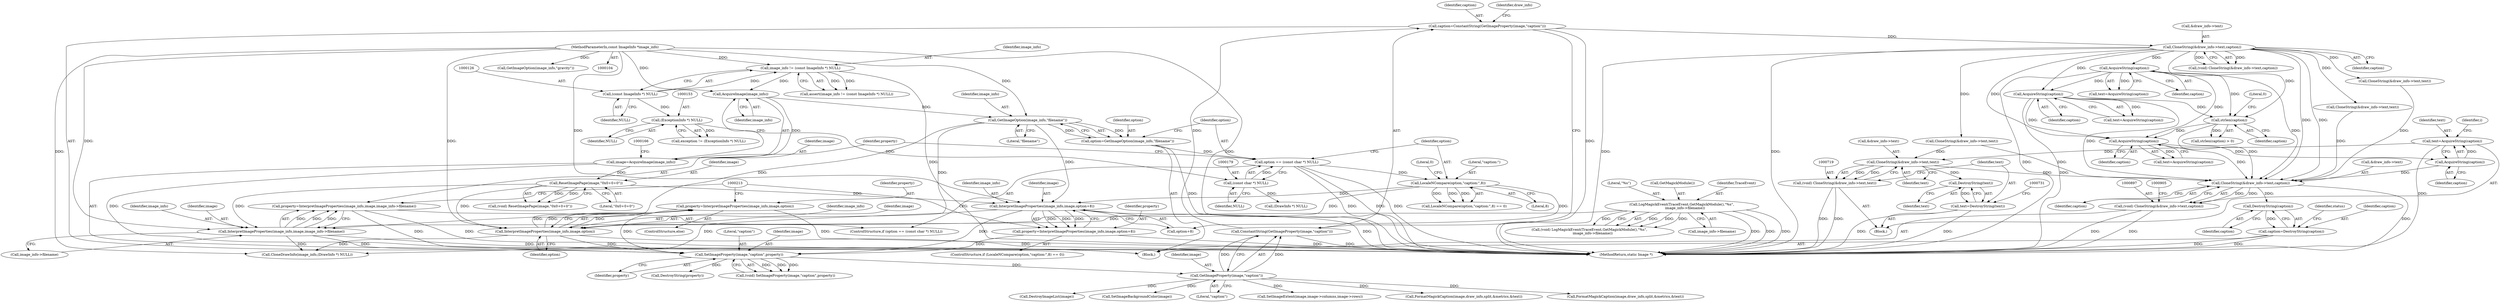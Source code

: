 digraph "0_ImageMagick_aeff00de228bc5a158c2a975ab47845d8a1db456@pointer" {
"1000704" [label="(Call,text=AcquireString(caption))"];
"1000706" [label="(Call,AcquireString(caption))"];
"1000537" [label="(Call,AcquireString(caption))"];
"1000279" [label="(Call,AcquireString(caption))"];
"1000237" [label="(Call,CloneString(&draw_info->text,caption))"];
"1000222" [label="(Call,caption=ConstantString(GetImageProperty(image,\"caption\")))"];
"1000224" [label="(Call,ConstantString(GetImageProperty(image,\"caption\")))"];
"1000225" [label="(Call,GetImageProperty(image,\"caption\"))"];
"1000214" [label="(Call,SetImageProperty(image,\"caption\",property))"];
"1000199" [label="(Call,InterpretImageProperties(image_info,image,option+8))"];
"1000172" [label="(Call,GetImageOption(image_info,\"filename\"))"];
"1000163" [label="(Call,AcquireImage(image_info))"];
"1000123" [label="(Call,image_info != (const ImageInfo *) NULL)"];
"1000105" [label="(MethodParameterIn,const ImageInfo *image_info)"];
"1000125" [label="(Call,(const ImageInfo *) NULL)"];
"1000167" [label="(Call,ResetImagePage(image,\"0x0+0+0\"))"];
"1000161" [label="(Call,image=AcquireImage(image_info))"];
"1000192" [label="(Call,LocaleNCompare(option,\"caption:\",8))"];
"1000176" [label="(Call,option == (const char *) NULL)"];
"1000170" [label="(Call,option=GetImageOption(image_info,\"filename\"))"];
"1000178" [label="(Call,(const char *) NULL)"];
"1000152" [label="(Call,(ExceptionInfo *) NULL)"];
"1000183" [label="(Call,InterpretImageProperties(image_info,image,image_info->filename))"];
"1000142" [label="(Call,LogMagickEvent(TraceEvent,GetMagickModule(),\"%s\",\n      image_info->filename))"];
"1000208" [label="(Call,InterpretImageProperties(image_info,image,option))"];
"1000181" [label="(Call,property=InterpretImageProperties(image_info,image,image_info->filename))"];
"1000206" [label="(Call,property=InterpretImageProperties(image_info,image,option))"];
"1000197" [label="(Call,property=InterpretImageProperties(image_info,image,option+8))"];
"1000522" [label="(Call,strlen(caption))"];
"1000370" [label="(Call,AcquireString(caption))"];
"1000720" [label="(Call,CloneString(&draw_info->text,text))"];
"1000718" [label="(Call,(void) CloneString(&draw_info->text,text))"];
"1000728" [label="(Call,DestroyString(text))"];
"1000726" [label="(Call,text=DestroyString(text))"];
"1000898" [label="(Call,CloneString(&draw_info->text,caption))"];
"1000896" [label="(Call,(void) CloneString(&draw_info->text,caption))"];
"1000983" [label="(Call,DestroyString(caption))"];
"1000981" [label="(Call,caption=DestroyString(caption))"];
"1000984" [label="(Identifier,caption)"];
"1000199" [label="(Call,InterpretImageProperties(image_info,image,option+8))"];
"1000235" [label="(Call,(void) CloneString(&draw_info->text,caption))"];
"1000197" [label="(Call,property=InterpretImageProperties(image_info,image,option+8))"];
"1000371" [label="(Identifier,caption)"];
"1000180" [label="(Identifier,NULL)"];
"1000551" [label="(Call,CloneString(&draw_info->text,text))"];
"1000898" [label="(Call,CloneString(&draw_info->text,caption))"];
"1000127" [label="(Identifier,NULL)"];
"1000293" [label="(Call,CloneString(&draw_info->text,text))"];
"1000207" [label="(Identifier,property)"];
"1000896" [label="(Call,(void) CloneString(&draw_info->text,caption))"];
"1000230" [label="(Call,CloneDrawInfo(image_info,(DrawInfo *) NULL))"];
"1000191" [label="(Call,LocaleNCompare(option,\"caption:\",8) == 0)"];
"1000694" [label="(Block,)"];
"1000487" [label="(Call,DestroyImageList(image))"];
"1000176" [label="(Call,option == (const char *) NULL)"];
"1000899" [label="(Call,&draw_info->text)"];
"1000175" [label="(ControlStructure,if (option == (const char *) NULL))"];
"1000161" [label="(Call,image=AcquireImage(image_info))"];
"1000491" [label="(Call,SetImageBackgroundColor(image))"];
"1000122" [label="(Call,assert(image_info != (const ImageInfo *) NULL))"];
"1000154" [label="(Identifier,NULL)"];
"1000162" [label="(Identifier,image)"];
"1000726" [label="(Call,text=DestroyString(text))"];
"1000226" [label="(Identifier,image)"];
"1000206" [label="(Call,property=InterpretImageProperties(image_info,image,option))"];
"1000277" [label="(Call,text=AcquireString(caption))"];
"1000705" [label="(Identifier,text)"];
"1000125" [label="(Call,(const ImageInfo *) NULL)"];
"1000182" [label="(Identifier,property)"];
"1000232" [label="(Call,(DrawInfo *) NULL)"];
"1000144" [label="(Call,GetMagickModule())"];
"1000212" [label="(Call,(void) SetImageProperty(image,\"caption\",property))"];
"1000205" [label="(ControlStructure,else)"];
"1000174" [label="(Literal,\"filename\")"];
"1000178" [label="(Call,(const char *) NULL)"];
"1000983" [label="(Call,DestroyString(caption))"];
"1000173" [label="(Identifier,image_info)"];
"1001001" [label="(MethodReturn,static Image *)"];
"1000150" [label="(Call,exception != (ExceptionInfo *) NULL)"];
"1000370" [label="(Call,AcquireString(caption))"];
"1000227" [label="(Literal,\"caption\")"];
"1000216" [label="(Literal,\"caption\")"];
"1000200" [label="(Identifier,image_info)"];
"1000165" [label="(Call,(void) ResetImagePage(image,\"0x0+0+0\"))"];
"1000238" [label="(Call,&draw_info->text)"];
"1000224" [label="(Call,ConstantString(GetImageProperty(image,\"caption\")))"];
"1000222" [label="(Call,caption=ConstantString(GetImageProperty(image,\"caption\")))"];
"1000172" [label="(Call,GetImageOption(image_info,\"filename\"))"];
"1000217" [label="(Identifier,property)"];
"1000535" [label="(Call,text=AcquireString(caption))"];
"1000280" [label="(Identifier,caption)"];
"1000201" [label="(Identifier,image)"];
"1000209" [label="(Identifier,image_info)"];
"1000169" [label="(Literal,\"0x0+0+0\")"];
"1000164" [label="(Identifier,image_info)"];
"1000143" [label="(Identifier,TraceEvent)"];
"1000521" [label="(Call,strlen(caption) > 0)"];
"1000105" [label="(MethodParameterIn,const ImageInfo *image_info)"];
"1000140" [label="(Call,(void) LogMagickEvent(TraceEvent,GetMagickModule(),\"%s\",\n      image_info->filename))"];
"1000184" [label="(Identifier,image_info)"];
"1000142" [label="(Call,LogMagickEvent(TraceEvent,GetMagickModule(),\"%s\",\n      image_info->filename))"];
"1000463" [label="(Call,SetImageExtent(image,image->columns,image->rows))"];
"1000279" [label="(Call,AcquireString(caption))"];
"1000368" [label="(Call,text=AcquireString(caption))"];
"1000237" [label="(Call,CloneString(&draw_info->text,caption))"];
"1000537" [label="(Call,AcquireString(caption))"];
"1000982" [label="(Identifier,caption)"];
"1000193" [label="(Identifier,option)"];
"1000190" [label="(ControlStructure,if (LocaleNCompare(option,\"caption:\",8) == 0))"];
"1000186" [label="(Call,image_info->filename)"];
"1000208" [label="(Call,InterpretImageProperties(image_info,image,option))"];
"1000211" [label="(Identifier,option)"];
"1000704" [label="(Call,text=AcquireString(caption))"];
"1000721" [label="(Call,&draw_info->text)"];
"1000198" [label="(Identifier,property)"];
"1000192" [label="(Call,LocaleNCompare(option,\"caption:\",8))"];
"1000183" [label="(Call,InterpretImageProperties(image_info,image,image_info->filename))"];
"1000195" [label="(Literal,8)"];
"1000210" [label="(Identifier,image)"];
"1000718" [label="(Call,(void) CloneString(&draw_info->text,text))"];
"1000725" [label="(Identifier,text)"];
"1000107" [label="(Block,)"];
"1000214" [label="(Call,SetImageProperty(image,\"caption\",property))"];
"1000185" [label="(Identifier,image)"];
"1000177" [label="(Identifier,option)"];
"1000706" [label="(Call,AcquireString(caption))"];
"1000720" [label="(Call,CloneString(&draw_info->text,text))"];
"1000202" [label="(Call,option+8)"];
"1000171" [label="(Identifier,option)"];
"1000709" [label="(Identifier,i)"];
"1000146" [label="(Call,image_info->filename)"];
"1000729" [label="(Identifier,text)"];
"1000283" [label="(Call,FormatMagickCaption(image,draw_info,split,&metrics,&text))"];
"1000220" [label="(Call,DestroyString(property))"];
"1000727" [label="(Identifier,text)"];
"1000987" [label="(Identifier,status)"];
"1000170" [label="(Call,option=GetImageOption(image_info,\"filename\"))"];
"1000145" [label="(Literal,\"%s\")"];
"1000163" [label="(Call,AcquireImage(image_info))"];
"1000223" [label="(Identifier,caption)"];
"1000242" [label="(Identifier,caption)"];
"1000167" [label="(Call,ResetImagePage(image,\"0x0+0+0\"))"];
"1000194" [label="(Literal,\"caption:\")"];
"1000196" [label="(Literal,0)"];
"1000225" [label="(Call,GetImageProperty(image,\"caption\"))"];
"1000124" [label="(Identifier,image_info)"];
"1000123" [label="(Call,image_info != (const ImageInfo *) NULL)"];
"1000522" [label="(Call,strlen(caption))"];
"1000168" [label="(Identifier,image)"];
"1000152" [label="(Call,(ExceptionInfo *) NULL)"];
"1000728" [label="(Call,DestroyString(text))"];
"1000707" [label="(Identifier,caption)"];
"1000903" [label="(Identifier,caption)"];
"1000524" [label="(Literal,0)"];
"1000538" [label="(Identifier,caption)"];
"1000181" [label="(Call,property=InterpretImageProperties(image_info,image,image_info->filename))"];
"1000245" [label="(Call,GetImageOption(image_info,\"gravity\"))"];
"1000384" [label="(Call,CloneString(&draw_info->text,text))"];
"1000523" [label="(Identifier,caption)"];
"1000981" [label="(Call,caption=DestroyString(caption))"];
"1000215" [label="(Identifier,image)"];
"1000229" [label="(Identifier,draw_info)"];
"1000374" [label="(Call,FormatMagickCaption(image,draw_info,split,&metrics,&text))"];
"1000704" -> "1000694"  [label="AST: "];
"1000704" -> "1000706"  [label="CFG: "];
"1000705" -> "1000704"  [label="AST: "];
"1000706" -> "1000704"  [label="AST: "];
"1000709" -> "1000704"  [label="CFG: "];
"1000704" -> "1001001"  [label="DDG: "];
"1000706" -> "1000704"  [label="DDG: "];
"1000704" -> "1000720"  [label="DDG: "];
"1000706" -> "1000707"  [label="CFG: "];
"1000707" -> "1000706"  [label="AST: "];
"1000537" -> "1000706"  [label="DDG: "];
"1000706" -> "1000898"  [label="DDG: "];
"1000537" -> "1000535"  [label="AST: "];
"1000537" -> "1000538"  [label="CFG: "];
"1000538" -> "1000537"  [label="AST: "];
"1000535" -> "1000537"  [label="CFG: "];
"1000537" -> "1000535"  [label="DDG: "];
"1000279" -> "1000537"  [label="DDG: "];
"1000522" -> "1000537"  [label="DDG: "];
"1000237" -> "1000537"  [label="DDG: "];
"1000370" -> "1000537"  [label="DDG: "];
"1000537" -> "1000898"  [label="DDG: "];
"1000279" -> "1000277"  [label="AST: "];
"1000279" -> "1000280"  [label="CFG: "];
"1000280" -> "1000279"  [label="AST: "];
"1000277" -> "1000279"  [label="CFG: "];
"1000279" -> "1001001"  [label="DDG: "];
"1000279" -> "1000277"  [label="DDG: "];
"1000237" -> "1000279"  [label="DDG: "];
"1000279" -> "1000370"  [label="DDG: "];
"1000279" -> "1000522"  [label="DDG: "];
"1000279" -> "1000898"  [label="DDG: "];
"1000237" -> "1000235"  [label="AST: "];
"1000237" -> "1000242"  [label="CFG: "];
"1000238" -> "1000237"  [label="AST: "];
"1000242" -> "1000237"  [label="AST: "];
"1000235" -> "1000237"  [label="CFG: "];
"1000237" -> "1001001"  [label="DDG: "];
"1000237" -> "1001001"  [label="DDG: "];
"1000237" -> "1000235"  [label="DDG: "];
"1000237" -> "1000235"  [label="DDG: "];
"1000222" -> "1000237"  [label="DDG: "];
"1000237" -> "1000293"  [label="DDG: "];
"1000237" -> "1000370"  [label="DDG: "];
"1000237" -> "1000384"  [label="DDG: "];
"1000237" -> "1000522"  [label="DDG: "];
"1000237" -> "1000551"  [label="DDG: "];
"1000237" -> "1000898"  [label="DDG: "];
"1000237" -> "1000898"  [label="DDG: "];
"1000222" -> "1000107"  [label="AST: "];
"1000222" -> "1000224"  [label="CFG: "];
"1000223" -> "1000222"  [label="AST: "];
"1000224" -> "1000222"  [label="AST: "];
"1000229" -> "1000222"  [label="CFG: "];
"1000222" -> "1001001"  [label="DDG: "];
"1000224" -> "1000222"  [label="DDG: "];
"1000224" -> "1000225"  [label="CFG: "];
"1000225" -> "1000224"  [label="AST: "];
"1000224" -> "1001001"  [label="DDG: "];
"1000225" -> "1000224"  [label="DDG: "];
"1000225" -> "1000224"  [label="DDG: "];
"1000225" -> "1000227"  [label="CFG: "];
"1000226" -> "1000225"  [label="AST: "];
"1000227" -> "1000225"  [label="AST: "];
"1000214" -> "1000225"  [label="DDG: "];
"1000225" -> "1000283"  [label="DDG: "];
"1000225" -> "1000374"  [label="DDG: "];
"1000225" -> "1000463"  [label="DDG: "];
"1000225" -> "1000487"  [label="DDG: "];
"1000225" -> "1000491"  [label="DDG: "];
"1000214" -> "1000212"  [label="AST: "];
"1000214" -> "1000217"  [label="CFG: "];
"1000215" -> "1000214"  [label="AST: "];
"1000216" -> "1000214"  [label="AST: "];
"1000217" -> "1000214"  [label="AST: "];
"1000212" -> "1000214"  [label="CFG: "];
"1000214" -> "1000212"  [label="DDG: "];
"1000214" -> "1000212"  [label="DDG: "];
"1000214" -> "1000212"  [label="DDG: "];
"1000199" -> "1000214"  [label="DDG: "];
"1000183" -> "1000214"  [label="DDG: "];
"1000208" -> "1000214"  [label="DDG: "];
"1000181" -> "1000214"  [label="DDG: "];
"1000206" -> "1000214"  [label="DDG: "];
"1000197" -> "1000214"  [label="DDG: "];
"1000214" -> "1000220"  [label="DDG: "];
"1000199" -> "1000197"  [label="AST: "];
"1000199" -> "1000202"  [label="CFG: "];
"1000200" -> "1000199"  [label="AST: "];
"1000201" -> "1000199"  [label="AST: "];
"1000202" -> "1000199"  [label="AST: "];
"1000197" -> "1000199"  [label="CFG: "];
"1000199" -> "1001001"  [label="DDG: "];
"1000199" -> "1000197"  [label="DDG: "];
"1000199" -> "1000197"  [label="DDG: "];
"1000199" -> "1000197"  [label="DDG: "];
"1000172" -> "1000199"  [label="DDG: "];
"1000105" -> "1000199"  [label="DDG: "];
"1000167" -> "1000199"  [label="DDG: "];
"1000192" -> "1000199"  [label="DDG: "];
"1000199" -> "1000230"  [label="DDG: "];
"1000172" -> "1000170"  [label="AST: "];
"1000172" -> "1000174"  [label="CFG: "];
"1000173" -> "1000172"  [label="AST: "];
"1000174" -> "1000172"  [label="AST: "];
"1000170" -> "1000172"  [label="CFG: "];
"1000172" -> "1000170"  [label="DDG: "];
"1000172" -> "1000170"  [label="DDG: "];
"1000163" -> "1000172"  [label="DDG: "];
"1000105" -> "1000172"  [label="DDG: "];
"1000172" -> "1000183"  [label="DDG: "];
"1000172" -> "1000208"  [label="DDG: "];
"1000163" -> "1000161"  [label="AST: "];
"1000163" -> "1000164"  [label="CFG: "];
"1000164" -> "1000163"  [label="AST: "];
"1000161" -> "1000163"  [label="CFG: "];
"1000163" -> "1000161"  [label="DDG: "];
"1000123" -> "1000163"  [label="DDG: "];
"1000105" -> "1000163"  [label="DDG: "];
"1000123" -> "1000122"  [label="AST: "];
"1000123" -> "1000125"  [label="CFG: "];
"1000124" -> "1000123"  [label="AST: "];
"1000125" -> "1000123"  [label="AST: "];
"1000122" -> "1000123"  [label="CFG: "];
"1000123" -> "1001001"  [label="DDG: "];
"1000123" -> "1000122"  [label="DDG: "];
"1000123" -> "1000122"  [label="DDG: "];
"1000105" -> "1000123"  [label="DDG: "];
"1000125" -> "1000123"  [label="DDG: "];
"1000105" -> "1000104"  [label="AST: "];
"1000105" -> "1001001"  [label="DDG: "];
"1000105" -> "1000183"  [label="DDG: "];
"1000105" -> "1000208"  [label="DDG: "];
"1000105" -> "1000230"  [label="DDG: "];
"1000105" -> "1000245"  [label="DDG: "];
"1000125" -> "1000127"  [label="CFG: "];
"1000126" -> "1000125"  [label="AST: "];
"1000127" -> "1000125"  [label="AST: "];
"1000125" -> "1000152"  [label="DDG: "];
"1000167" -> "1000165"  [label="AST: "];
"1000167" -> "1000169"  [label="CFG: "];
"1000168" -> "1000167"  [label="AST: "];
"1000169" -> "1000167"  [label="AST: "];
"1000165" -> "1000167"  [label="CFG: "];
"1000167" -> "1000165"  [label="DDG: "];
"1000167" -> "1000165"  [label="DDG: "];
"1000161" -> "1000167"  [label="DDG: "];
"1000167" -> "1000183"  [label="DDG: "];
"1000167" -> "1000208"  [label="DDG: "];
"1000161" -> "1000107"  [label="AST: "];
"1000162" -> "1000161"  [label="AST: "];
"1000166" -> "1000161"  [label="CFG: "];
"1000161" -> "1001001"  [label="DDG: "];
"1000192" -> "1000191"  [label="AST: "];
"1000192" -> "1000195"  [label="CFG: "];
"1000193" -> "1000192"  [label="AST: "];
"1000194" -> "1000192"  [label="AST: "];
"1000195" -> "1000192"  [label="AST: "];
"1000196" -> "1000192"  [label="CFG: "];
"1000192" -> "1000191"  [label="DDG: "];
"1000192" -> "1000191"  [label="DDG: "];
"1000192" -> "1000191"  [label="DDG: "];
"1000176" -> "1000192"  [label="DDG: "];
"1000192" -> "1000202"  [label="DDG: "];
"1000192" -> "1000208"  [label="DDG: "];
"1000176" -> "1000175"  [label="AST: "];
"1000176" -> "1000178"  [label="CFG: "];
"1000177" -> "1000176"  [label="AST: "];
"1000178" -> "1000176"  [label="AST: "];
"1000182" -> "1000176"  [label="CFG: "];
"1000193" -> "1000176"  [label="CFG: "];
"1000176" -> "1001001"  [label="DDG: "];
"1000176" -> "1001001"  [label="DDG: "];
"1000176" -> "1001001"  [label="DDG: "];
"1000170" -> "1000176"  [label="DDG: "];
"1000178" -> "1000176"  [label="DDG: "];
"1000170" -> "1000107"  [label="AST: "];
"1000171" -> "1000170"  [label="AST: "];
"1000177" -> "1000170"  [label="CFG: "];
"1000170" -> "1001001"  [label="DDG: "];
"1000178" -> "1000180"  [label="CFG: "];
"1000179" -> "1000178"  [label="AST: "];
"1000180" -> "1000178"  [label="AST: "];
"1000152" -> "1000178"  [label="DDG: "];
"1000178" -> "1000232"  [label="DDG: "];
"1000152" -> "1000150"  [label="AST: "];
"1000152" -> "1000154"  [label="CFG: "];
"1000153" -> "1000152"  [label="AST: "];
"1000154" -> "1000152"  [label="AST: "];
"1000150" -> "1000152"  [label="CFG: "];
"1000152" -> "1000150"  [label="DDG: "];
"1000183" -> "1000181"  [label="AST: "];
"1000183" -> "1000186"  [label="CFG: "];
"1000184" -> "1000183"  [label="AST: "];
"1000185" -> "1000183"  [label="AST: "];
"1000186" -> "1000183"  [label="AST: "];
"1000181" -> "1000183"  [label="CFG: "];
"1000183" -> "1001001"  [label="DDG: "];
"1000183" -> "1000181"  [label="DDG: "];
"1000183" -> "1000181"  [label="DDG: "];
"1000183" -> "1000181"  [label="DDG: "];
"1000142" -> "1000183"  [label="DDG: "];
"1000183" -> "1000230"  [label="DDG: "];
"1000142" -> "1000140"  [label="AST: "];
"1000142" -> "1000146"  [label="CFG: "];
"1000143" -> "1000142"  [label="AST: "];
"1000144" -> "1000142"  [label="AST: "];
"1000145" -> "1000142"  [label="AST: "];
"1000146" -> "1000142"  [label="AST: "];
"1000140" -> "1000142"  [label="CFG: "];
"1000142" -> "1001001"  [label="DDG: "];
"1000142" -> "1001001"  [label="DDG: "];
"1000142" -> "1001001"  [label="DDG: "];
"1000142" -> "1000140"  [label="DDG: "];
"1000142" -> "1000140"  [label="DDG: "];
"1000142" -> "1000140"  [label="DDG: "];
"1000142" -> "1000140"  [label="DDG: "];
"1000208" -> "1000206"  [label="AST: "];
"1000208" -> "1000211"  [label="CFG: "];
"1000209" -> "1000208"  [label="AST: "];
"1000210" -> "1000208"  [label="AST: "];
"1000211" -> "1000208"  [label="AST: "];
"1000206" -> "1000208"  [label="CFG: "];
"1000208" -> "1001001"  [label="DDG: "];
"1000208" -> "1000206"  [label="DDG: "];
"1000208" -> "1000206"  [label="DDG: "];
"1000208" -> "1000206"  [label="DDG: "];
"1000208" -> "1000230"  [label="DDG: "];
"1000181" -> "1000175"  [label="AST: "];
"1000182" -> "1000181"  [label="AST: "];
"1000213" -> "1000181"  [label="CFG: "];
"1000181" -> "1001001"  [label="DDG: "];
"1000206" -> "1000205"  [label="AST: "];
"1000207" -> "1000206"  [label="AST: "];
"1000213" -> "1000206"  [label="CFG: "];
"1000206" -> "1001001"  [label="DDG: "];
"1000197" -> "1000190"  [label="AST: "];
"1000198" -> "1000197"  [label="AST: "];
"1000213" -> "1000197"  [label="CFG: "];
"1000197" -> "1001001"  [label="DDG: "];
"1000522" -> "1000521"  [label="AST: "];
"1000522" -> "1000523"  [label="CFG: "];
"1000523" -> "1000522"  [label="AST: "];
"1000524" -> "1000522"  [label="CFG: "];
"1000522" -> "1000521"  [label="DDG: "];
"1000370" -> "1000522"  [label="DDG: "];
"1000522" -> "1000898"  [label="DDG: "];
"1000370" -> "1000368"  [label="AST: "];
"1000370" -> "1000371"  [label="CFG: "];
"1000371" -> "1000370"  [label="AST: "];
"1000368" -> "1000370"  [label="CFG: "];
"1000370" -> "1001001"  [label="DDG: "];
"1000370" -> "1000368"  [label="DDG: "];
"1000370" -> "1000898"  [label="DDG: "];
"1000720" -> "1000718"  [label="AST: "];
"1000720" -> "1000725"  [label="CFG: "];
"1000721" -> "1000720"  [label="AST: "];
"1000725" -> "1000720"  [label="AST: "];
"1000718" -> "1000720"  [label="CFG: "];
"1000720" -> "1000718"  [label="DDG: "];
"1000720" -> "1000718"  [label="DDG: "];
"1000551" -> "1000720"  [label="DDG: "];
"1000720" -> "1000728"  [label="DDG: "];
"1000720" -> "1000898"  [label="DDG: "];
"1000718" -> "1000694"  [label="AST: "];
"1000719" -> "1000718"  [label="AST: "];
"1000727" -> "1000718"  [label="CFG: "];
"1000718" -> "1001001"  [label="DDG: "];
"1000718" -> "1001001"  [label="DDG: "];
"1000728" -> "1000726"  [label="AST: "];
"1000728" -> "1000729"  [label="CFG: "];
"1000729" -> "1000728"  [label="AST: "];
"1000726" -> "1000728"  [label="CFG: "];
"1000728" -> "1000726"  [label="DDG: "];
"1000726" -> "1000694"  [label="AST: "];
"1000727" -> "1000726"  [label="AST: "];
"1000731" -> "1000726"  [label="CFG: "];
"1000726" -> "1001001"  [label="DDG: "];
"1000726" -> "1001001"  [label="DDG: "];
"1000898" -> "1000896"  [label="AST: "];
"1000898" -> "1000903"  [label="CFG: "];
"1000899" -> "1000898"  [label="AST: "];
"1000903" -> "1000898"  [label="AST: "];
"1000896" -> "1000898"  [label="CFG: "];
"1000898" -> "1001001"  [label="DDG: "];
"1000898" -> "1000896"  [label="DDG: "];
"1000898" -> "1000896"  [label="DDG: "];
"1000293" -> "1000898"  [label="DDG: "];
"1000551" -> "1000898"  [label="DDG: "];
"1000384" -> "1000898"  [label="DDG: "];
"1000898" -> "1000983"  [label="DDG: "];
"1000896" -> "1000107"  [label="AST: "];
"1000897" -> "1000896"  [label="AST: "];
"1000905" -> "1000896"  [label="CFG: "];
"1000896" -> "1001001"  [label="DDG: "];
"1000896" -> "1001001"  [label="DDG: "];
"1000983" -> "1000981"  [label="AST: "];
"1000983" -> "1000984"  [label="CFG: "];
"1000984" -> "1000983"  [label="AST: "];
"1000981" -> "1000983"  [label="CFG: "];
"1000983" -> "1000981"  [label="DDG: "];
"1000981" -> "1000107"  [label="AST: "];
"1000982" -> "1000981"  [label="AST: "];
"1000987" -> "1000981"  [label="CFG: "];
"1000981" -> "1001001"  [label="DDG: "];
"1000981" -> "1001001"  [label="DDG: "];
}
